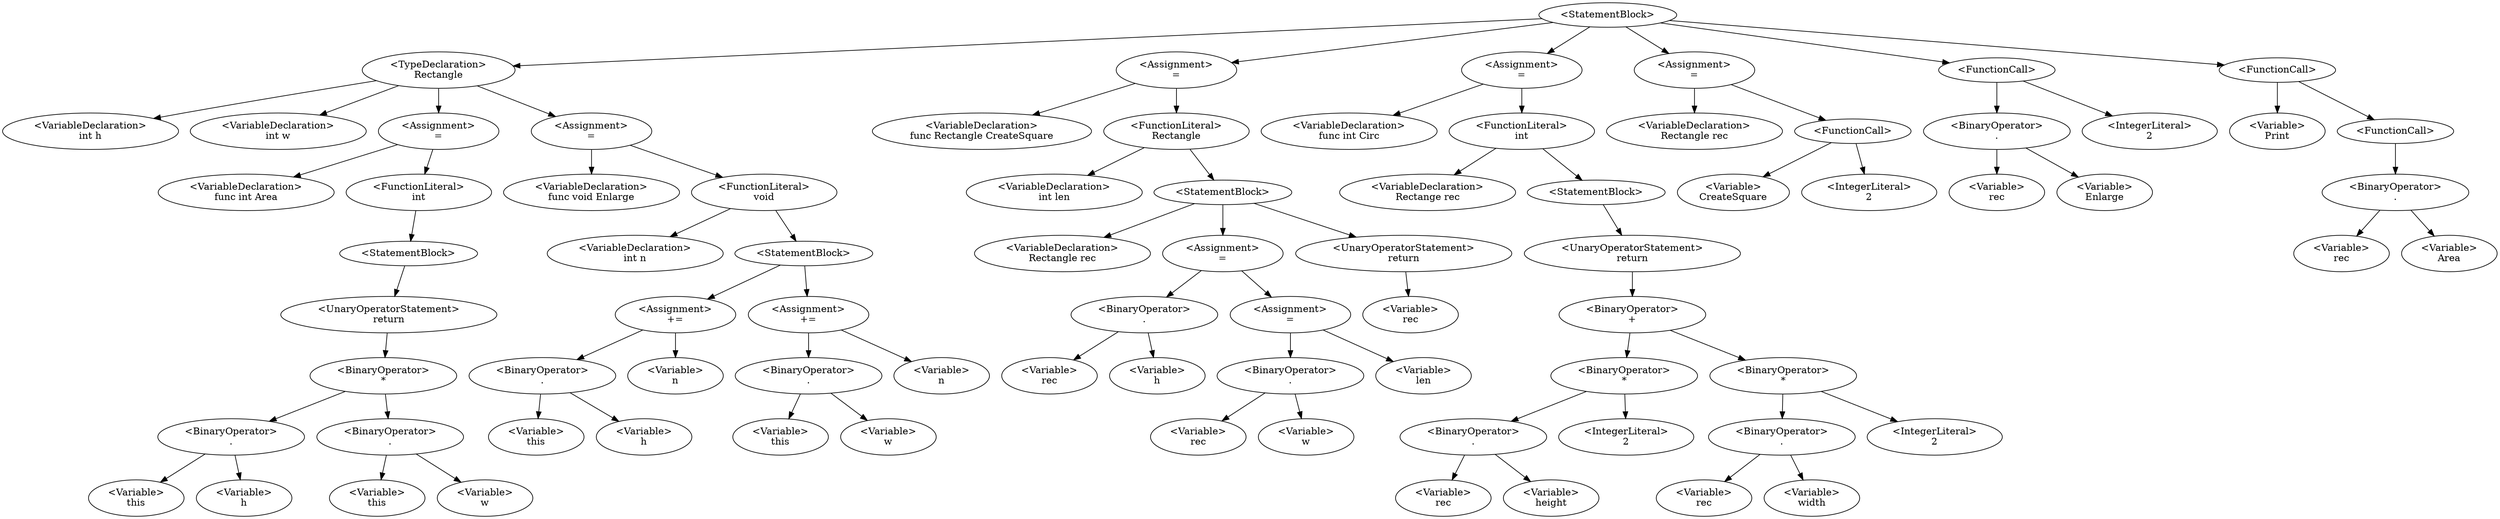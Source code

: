 digraph G {
0 [label="<StatementBlock>"];0->1;0->32;0->49;0->66;0->73;0->76;
1 [label="<TypeDeclaration>\nRectangle"];1->2;1->3;1->5;1->17;
2 [label="<VariableDeclaration>\nint h"];
3 [label="<VariableDeclaration>\nint w"];
5 [label="<Assignment>\n="];5->4;5->6;
4 [label="<VariableDeclaration>\nfunc int Area"];
6 [label="<FunctionLiteral>
int"];6->7;
7 [label="<StatementBlock>"];7->8;
8 [label="<UnaryOperatorStatement>\nreturn"];8->12;
12 [label="<BinaryOperator>\n*"];12->10;12->14;
10 [label="<BinaryOperator>\n."];10->9;10->11;
9 [label="<Variable>\nthis"];
11 [label="<Variable>\nh"];
14 [label="<BinaryOperator>\n."];14->13;14->15;
13 [label="<Variable>\nthis"];
15 [label="<Variable>\nw"];
17 [label="<Assignment>\n="];17->16;17->18;
16 [label="<VariableDeclaration>\nfunc void Enlarge"];
18 [label="<FunctionLiteral>
void"];18->19;18->20;
19 [label="<VariableDeclaration>\nint n"];
20 [label="<StatementBlock>"];20->24;20->29;
24 [label="<Assignment>\n+="];24->22;24->25;
22 [label="<BinaryOperator>\n."];22->21;22->23;
21 [label="<Variable>\nthis"];
23 [label="<Variable>\nh"];
25 [label="<Variable>\nn"];
29 [label="<Assignment>\n+="];29->27;29->30;
27 [label="<BinaryOperator>\n."];27->26;27->28;
26 [label="<Variable>\nthis"];
28 [label="<Variable>\nw"];
30 [label="<Variable>\nn"];
32 [label="<Assignment>\n="];32->31;32->33;
31 [label="<VariableDeclaration>\nfunc Rectangle CreateSquare"];
33 [label="<FunctionLiteral>
Rectangle"];33->34;33->35;
34 [label="<VariableDeclaration>\nint len"];
35 [label="<StatementBlock>"];35->36;35->40;35->46;
36 [label="<VariableDeclaration>\nRectangle rec"];
40 [label="<Assignment>\n="];40->38;40->44;
38 [label="<BinaryOperator>\n."];38->37;38->39;
37 [label="<Variable>\nrec"];
39 [label="<Variable>\nh"];
44 [label="<Assignment>\n="];44->42;44->45;
42 [label="<BinaryOperator>\n."];42->41;42->43;
41 [label="<Variable>\nrec"];
43 [label="<Variable>\nw"];
45 [label="<Variable>\nlen"];
46 [label="<UnaryOperatorStatement>\nreturn"];46->47;
47 [label="<Variable>\nrec"];
49 [label="<Assignment>\n="];49->48;49->50;
48 [label="<VariableDeclaration>\nfunc int Circ"];
50 [label="<FunctionLiteral>
int"];50->51;50->52;
51 [label="<VariableDeclaration>\nRectange rec"];
52 [label="<StatementBlock>"];52->53;
53 [label="<UnaryOperatorStatement>\nreturn"];53->59;
59 [label="<BinaryOperator>\n+"];59->57;59->63;
57 [label="<BinaryOperator>\n*"];57->55;57->58;
55 [label="<BinaryOperator>\n."];55->54;55->56;
54 [label="<Variable>\nrec"];
56 [label="<Variable>\nheight"];
58 [label="<IntegerLiteral>\n2"];
63 [label="<BinaryOperator>\n*"];63->61;63->64;
61 [label="<BinaryOperator>\n."];61->60;61->62;
60 [label="<Variable>\nrec"];
62 [label="<Variable>\nwidth"];
64 [label="<IntegerLiteral>\n2"];
66 [label="<Assignment>\n="];66->65;66->68;
65 [label="<VariableDeclaration>\nRectangle rec"];
68 [label="<FunctionCall>\n"];68->67;68->69;
67 [label="<Variable>\nCreateSquare"];
69 [label="<IntegerLiteral>\n2"];
73 [label="<FunctionCall>\n"];73->71;73->74;
71 [label="<BinaryOperator>\n."];71->70;71->72;
70 [label="<Variable>\nrec"];
72 [label="<Variable>\nEnlarge"];
74 [label="<IntegerLiteral>\n2"];
76 [label="<FunctionCall>\n"];76->75;76->80;
75 [label="<Variable>\nPrint"];
80 [label="<FunctionCall>\n"];80->78;
78 [label="<BinaryOperator>\n."];78->77;78->79;
77 [label="<Variable>\nrec"];
79 [label="<Variable>\nArea"];
}